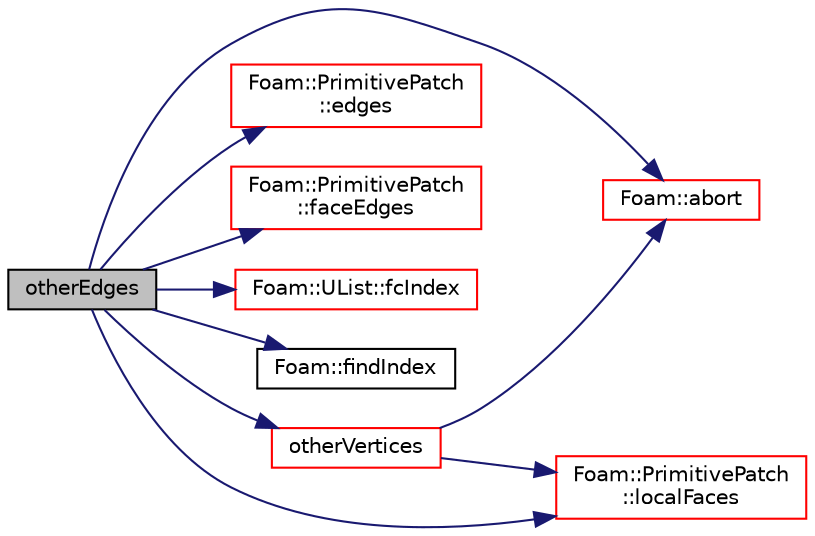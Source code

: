 digraph "otherEdges"
{
  bgcolor="transparent";
  edge [fontname="Helvetica",fontsize="10",labelfontname="Helvetica",labelfontsize="10"];
  node [fontname="Helvetica",fontsize="10",shape=record];
  rankdir="LR";
  Node1 [label="otherEdges",height=0.2,width=0.4,color="black", fillcolor="grey75", style="filled", fontcolor="black"];
  Node1 -> Node2 [color="midnightblue",fontsize="10",style="solid",fontname="Helvetica"];
  Node2 [label="Foam::abort",height=0.2,width=0.4,color="red",URL="$a10758.html#a447107a607d03e417307c203fa5fb44b"];
  Node1 -> Node3 [color="midnightblue",fontsize="10",style="solid",fontname="Helvetica"];
  Node3 [label="Foam::PrimitivePatch\l::edges",height=0.2,width=0.4,color="red",URL="$a01976.html#aae82d34fe433288eb6b1f9dea53675c8",tooltip="Return list of edges, address into LOCAL point list. "];
  Node1 -> Node4 [color="midnightblue",fontsize="10",style="solid",fontname="Helvetica"];
  Node4 [label="Foam::PrimitivePatch\l::faceEdges",height=0.2,width=0.4,color="red",URL="$a01976.html#af8f18d40d14450677bb24334032e7638",tooltip="Return face-edge addressing. "];
  Node1 -> Node5 [color="midnightblue",fontsize="10",style="solid",fontname="Helvetica"];
  Node5 [label="Foam::UList::fcIndex",height=0.2,width=0.4,color="red",URL="$a02749.html#af4d05e19e6cdc80f0c7acd5bbe250f69",tooltip="Return the forward circular index, i.e. the next index. "];
  Node1 -> Node6 [color="midnightblue",fontsize="10",style="solid",fontname="Helvetica"];
  Node6 [label="Foam::findIndex",height=0.2,width=0.4,color="black",URL="$a10758.html#ac16695f83f370df159eed19f92d095fb",tooltip="Find first occurence of given element and return index,. "];
  Node1 -> Node7 [color="midnightblue",fontsize="10",style="solid",fontname="Helvetica"];
  Node7 [label="Foam::PrimitivePatch\l::localFaces",height=0.2,width=0.4,color="red",URL="$a01976.html#af5aca3ce69275c80366bc8d5c0584da2",tooltip="Return patch faces addressing into local point list. "];
  Node1 -> Node8 [color="midnightblue",fontsize="10",style="solid",fontname="Helvetica"];
  Node8 [label="otherVertices",height=0.2,width=0.4,color="red",URL="$a02703.html#a0a9cdecabb24a4d8fbed5a06696187da",tooltip="Get the two vertices (local numbering) on faceI counterclockwise. "];
  Node8 -> Node7 [color="midnightblue",fontsize="10",style="solid",fontname="Helvetica"];
  Node8 -> Node2 [color="midnightblue",fontsize="10",style="solid",fontname="Helvetica"];
}
